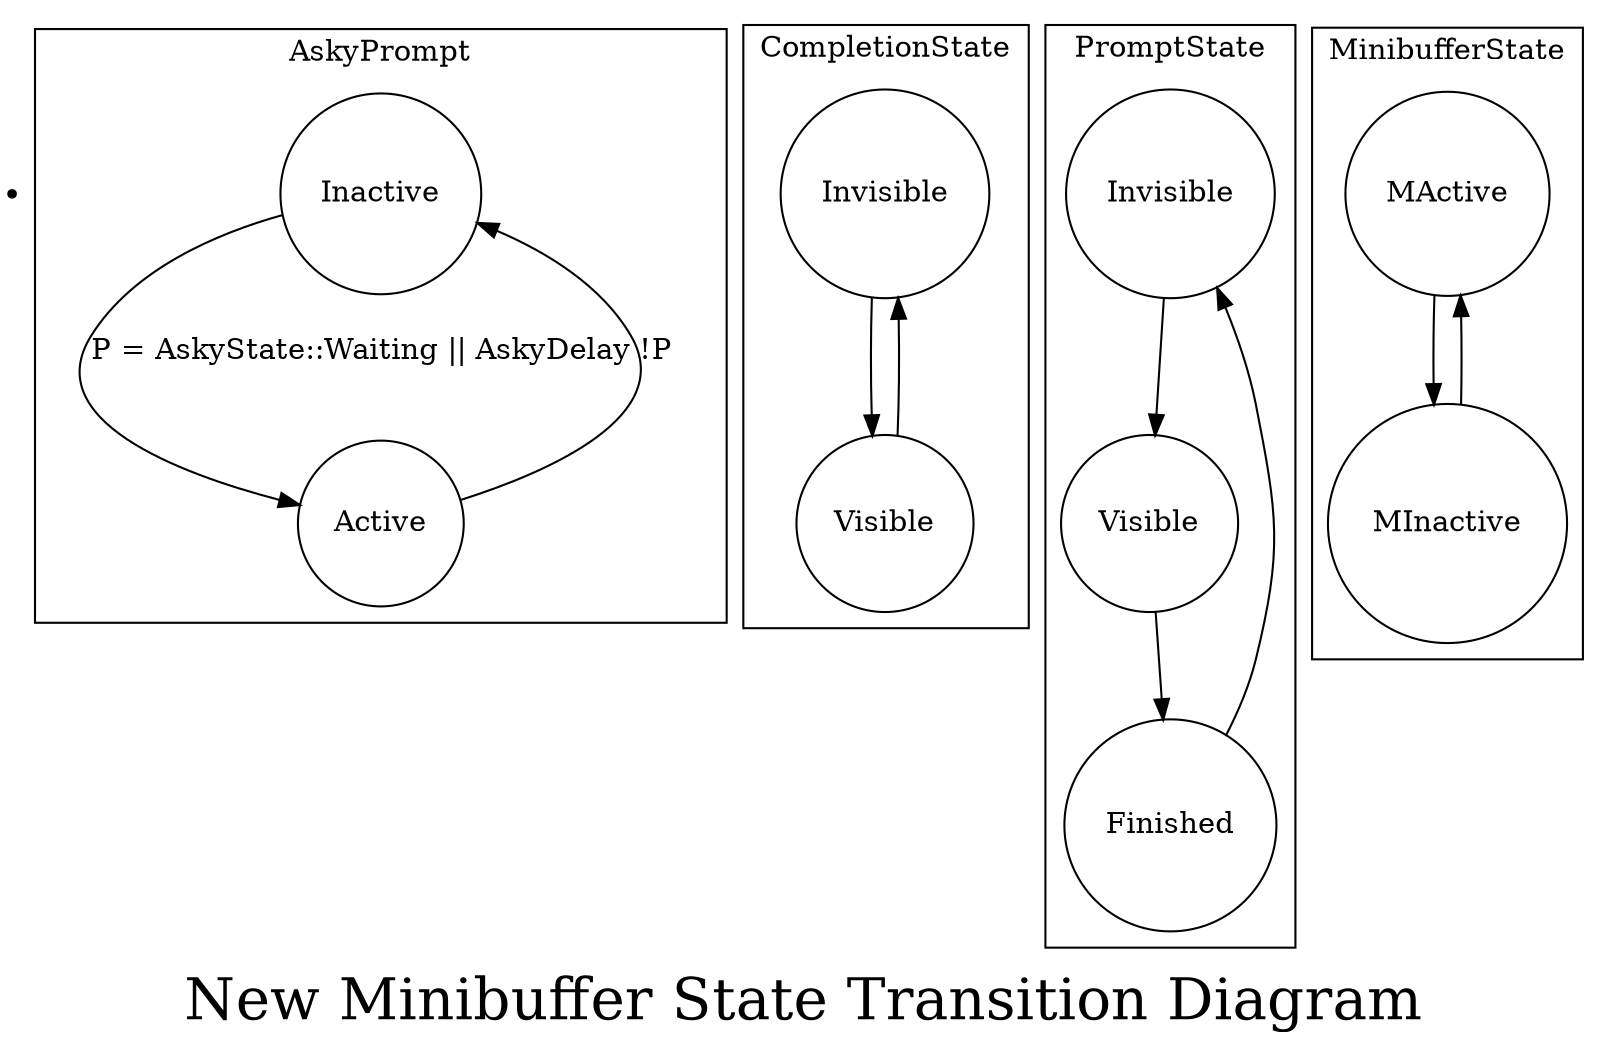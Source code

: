 digraph StateDiagram {
    // rankdir=TB;
    label=<<font point-size="28">New Minibuffer State Transition Diagram</font>>;

    node [shape = point] ENTRY;
    node [shape = circle];
    // overlap = true;
    Inactive;
    CInvisible [label = "Invisible"];
    CVisible [label = "Visible"];

    subgraph cluster_0 {
        Inactive->Active [label="P = AskyState::Waiting || AskyDelay"];
        Active->Inactive [label="!P"];
        label = "AskyPrompt";
    }

    subgraph cluster_1 {
        label = "PromptState";
        Invisible->Visible;
        Visible->Finished;
        Finished->Invisible;
    }

    subgraph cluster_2 {
        label = "CompletionState";
        CInvisible->CVisible;
        CVisible->CInvisible;
    }

    subgraph cluster_3 {
        label = "MinibufferState";
        MActive -> MInactive -> MActive;
    }

}
